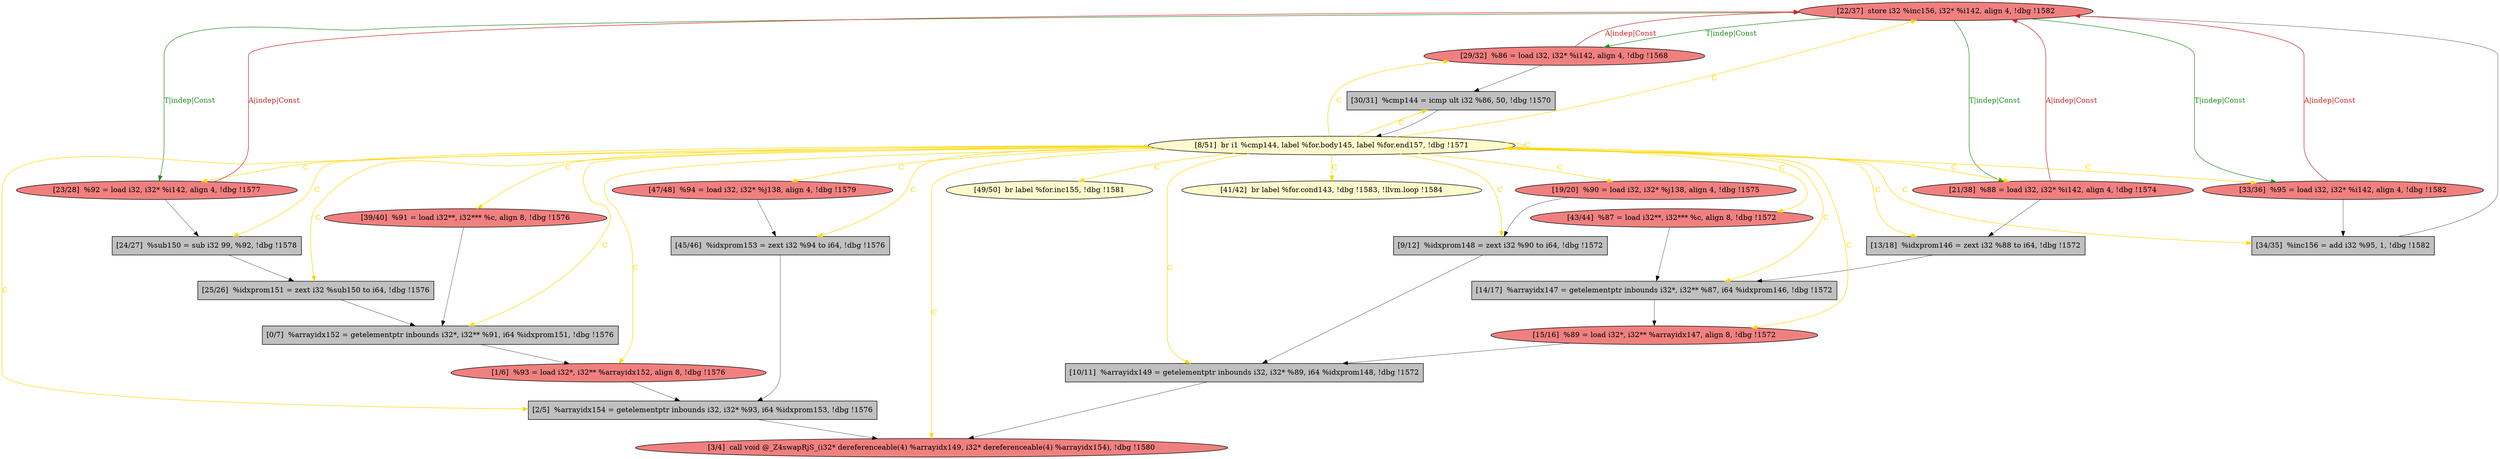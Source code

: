 
digraph G {


node7253 [fillcolor=lightcoral,label="[22/37]  store i32 %inc156, i32* %i142, align 4, !dbg !1582",shape=ellipse,style=filled ]
node7252 [fillcolor=lightcoral,label="[15/16]  %89 = load i32*, i32** %arrayidx147, align 8, !dbg !1572",shape=ellipse,style=filled ]
node7251 [fillcolor=grey,label="[10/11]  %arrayidx149 = getelementptr inbounds i32, i32* %89, i64 %idxprom148, !dbg !1572",shape=rectangle,style=filled ]
node7250 [fillcolor=grey,label="[14/17]  %arrayidx147 = getelementptr inbounds i32*, i32** %87, i64 %idxprom146, !dbg !1572",shape=rectangle,style=filled ]
node7249 [fillcolor=grey,label="[30/31]  %cmp144 = icmp ult i32 %86, 50, !dbg !1570",shape=rectangle,style=filled ]
node7248 [fillcolor=grey,label="[24/27]  %sub150 = sub i32 99, %92, !dbg !1578",shape=rectangle,style=filled ]
node7247 [fillcolor=lightcoral,label="[43/44]  %87 = load i32**, i32*** %c, align 8, !dbg !1572",shape=ellipse,style=filled ]
node7245 [fillcolor=lightcoral,label="[1/6]  %93 = load i32*, i32** %arrayidx152, align 8, !dbg !1576",shape=ellipse,style=filled ]
node7244 [fillcolor=grey,label="[34/35]  %inc156 = add i32 %95, 1, !dbg !1582",shape=rectangle,style=filled ]
node7236 [fillcolor=lightcoral,label="[19/20]  %90 = load i32, i32* %j138, align 4, !dbg !1575",shape=ellipse,style=filled ]
node7240 [fillcolor=lightcoral,label="[3/4]  call void @_Z4swapRjS_(i32* dereferenceable(4) %arrayidx149, i32* dereferenceable(4) %arrayidx154), !dbg !1580",shape=ellipse,style=filled ]
node7231 [fillcolor=grey,label="[45/46]  %idxprom153 = zext i32 %94 to i64, !dbg !1576",shape=rectangle,style=filled ]
node7246 [fillcolor=grey,label="[2/5]  %arrayidx154 = getelementptr inbounds i32, i32* %93, i64 %idxprom153, !dbg !1576",shape=rectangle,style=filled ]
node7238 [fillcolor=lightcoral,label="[47/48]  %94 = load i32, i32* %j138, align 4, !dbg !1579",shape=ellipse,style=filled ]
node7230 [fillcolor=grey,label="[25/26]  %idxprom151 = zext i32 %sub150 to i64, !dbg !1576",shape=rectangle,style=filled ]
node7233 [fillcolor=lightcoral,label="[29/32]  %86 = load i32, i32* %i142, align 4, !dbg !1568",shape=ellipse,style=filled ]
node7229 [fillcolor=lemonchiffon,label="[8/51]  br i1 %cmp144, label %for.body145, label %for.end157, !dbg !1571",shape=ellipse,style=filled ]
node7235 [fillcolor=grey,label="[13/18]  %idxprom146 = zext i32 %88 to i64, !dbg !1572",shape=rectangle,style=filled ]
node7232 [fillcolor=lightcoral,label="[23/28]  %92 = load i32, i32* %i142, align 4, !dbg !1577",shape=ellipse,style=filled ]
node7228 [fillcolor=grey,label="[0/7]  %arrayidx152 = getelementptr inbounds i32*, i32** %91, i64 %idxprom151, !dbg !1576",shape=rectangle,style=filled ]
node7237 [fillcolor=lightcoral,label="[21/38]  %88 = load i32, i32* %i142, align 4, !dbg !1574",shape=ellipse,style=filled ]
node7239 [fillcolor=lightcoral,label="[39/40]  %91 = load i32**, i32*** %c, align 8, !dbg !1576",shape=ellipse,style=filled ]
node7241 [fillcolor=lightcoral,label="[33/36]  %95 = load i32, i32* %i142, align 4, !dbg !1582",shape=ellipse,style=filled ]
node7242 [fillcolor=lemonchiffon,label="[49/50]  br label %for.inc155, !dbg !1581",shape=ellipse,style=filled ]
node7234 [fillcolor=grey,label="[9/12]  %idxprom148 = zext i32 %90 to i64, !dbg !1572",shape=rectangle,style=filled ]
node7243 [fillcolor=lemonchiffon,label="[41/42]  br label %for.cond143, !dbg !1583, !llvm.loop !1584",shape=ellipse,style=filled ]

node7229->node7243 [style=solid,color=gold,label="C",penwidth=1.0,fontcolor=gold ]
node7229->node7244 [style=solid,color=gold,label="C",penwidth=1.0,fontcolor=gold ]
node7229->node7234 [style=solid,color=gold,label="C",penwidth=1.0,fontcolor=gold ]
node7229->node7241 [style=solid,color=gold,label="C",penwidth=1.0,fontcolor=gold ]
node7232->node7253 [style=solid,color=firebrick3,label="A|indep|Const",penwidth=1.0,fontcolor=firebrick3 ]
node7253->node7233 [style=solid,color=forestgreen,label="T|indep|Const",penwidth=1.0,fontcolor=forestgreen ]
node7233->node7253 [style=solid,color=firebrick3,label="A|indep|Const",penwidth=1.0,fontcolor=firebrick3 ]
node7236->node7234 [style=solid,color=black,label="",penwidth=0.5,fontcolor=black ]
node7253->node7232 [style=solid,color=forestgreen,label="T|indep|Const",penwidth=1.0,fontcolor=forestgreen ]
node7237->node7235 [style=solid,color=black,label="",penwidth=0.5,fontcolor=black ]
node7235->node7250 [style=solid,color=black,label="",penwidth=0.5,fontcolor=black ]
node7238->node7231 [style=solid,color=black,label="",penwidth=0.5,fontcolor=black ]
node7232->node7248 [style=solid,color=black,label="",penwidth=0.5,fontcolor=black ]
node7247->node7250 [style=solid,color=black,label="",penwidth=0.5,fontcolor=black ]
node7248->node7230 [style=solid,color=black,label="",penwidth=0.5,fontcolor=black ]
node7229->node7232 [style=solid,color=gold,label="C",penwidth=1.0,fontcolor=gold ]
node7244->node7253 [style=solid,color=black,label="",penwidth=0.5,fontcolor=black ]
node7229->node7247 [style=solid,color=gold,label="C",penwidth=1.0,fontcolor=gold ]
node7251->node7240 [style=solid,color=black,label="",penwidth=0.5,fontcolor=black ]
node7229->node7249 [style=solid,color=gold,label="C",penwidth=1.0,fontcolor=gold ]
node7253->node7237 [style=solid,color=forestgreen,label="T|indep|Const",penwidth=1.0,fontcolor=forestgreen ]
node7229->node7237 [style=solid,color=gold,label="C",penwidth=1.0,fontcolor=gold ]
node7234->node7251 [style=solid,color=black,label="",penwidth=0.5,fontcolor=black ]
node7241->node7244 [style=solid,color=black,label="",penwidth=0.5,fontcolor=black ]
node7229->node7250 [style=solid,color=gold,label="C",penwidth=1.0,fontcolor=gold ]
node7229->node7252 [style=solid,color=gold,label="C",penwidth=1.0,fontcolor=gold ]
node7246->node7240 [style=solid,color=black,label="",penwidth=0.5,fontcolor=black ]
node7229->node7251 [style=solid,color=gold,label="C",penwidth=1.0,fontcolor=gold ]
node7229->node7245 [style=solid,color=gold,label="C",penwidth=1.0,fontcolor=gold ]
node7229->node7228 [style=solid,color=gold,label="C",penwidth=1.0,fontcolor=gold ]
node7229->node7239 [style=solid,color=gold,label="C",penwidth=1.0,fontcolor=gold ]
node7229->node7230 [style=solid,color=gold,label="C",penwidth=1.0,fontcolor=gold ]
node7229->node7236 [style=solid,color=gold,label="C",penwidth=1.0,fontcolor=gold ]
node7229->node7242 [style=solid,color=gold,label="C",penwidth=1.0,fontcolor=gold ]
node7229->node7246 [style=solid,color=gold,label="C",penwidth=1.0,fontcolor=gold ]
node7231->node7246 [style=solid,color=black,label="",penwidth=0.5,fontcolor=black ]
node7239->node7228 [style=solid,color=black,label="",penwidth=0.5,fontcolor=black ]
node7229->node7235 [style=solid,color=gold,label="C",penwidth=1.0,fontcolor=gold ]
node7229->node7248 [style=solid,color=gold,label="C",penwidth=1.0,fontcolor=gold ]
node7249->node7229 [style=solid,color=black,label="",penwidth=0.5,fontcolor=black ]
node7237->node7253 [style=solid,color=firebrick3,label="A|indep|Const",penwidth=1.0,fontcolor=firebrick3 ]
node7245->node7246 [style=solid,color=black,label="",penwidth=0.5,fontcolor=black ]
node7229->node7229 [style=solid,color=gold,label="C",penwidth=1.0,fontcolor=gold ]
node7229->node7233 [style=solid,color=gold,label="C",penwidth=1.0,fontcolor=gold ]
node7250->node7252 [style=solid,color=black,label="",penwidth=0.5,fontcolor=black ]
node7230->node7228 [style=solid,color=black,label="",penwidth=0.5,fontcolor=black ]
node7253->node7241 [style=solid,color=forestgreen,label="T|indep|Const",penwidth=1.0,fontcolor=forestgreen ]
node7229->node7240 [style=solid,color=gold,label="C",penwidth=1.0,fontcolor=gold ]
node7228->node7245 [style=solid,color=black,label="",penwidth=0.5,fontcolor=black ]
node7229->node7238 [style=solid,color=gold,label="C",penwidth=1.0,fontcolor=gold ]
node7252->node7251 [style=solid,color=black,label="",penwidth=0.5,fontcolor=black ]
node7233->node7249 [style=solid,color=black,label="",penwidth=0.5,fontcolor=black ]
node7229->node7253 [style=solid,color=gold,label="C",penwidth=1.0,fontcolor=gold ]
node7241->node7253 [style=solid,color=firebrick3,label="A|indep|Const",penwidth=1.0,fontcolor=firebrick3 ]
node7229->node7231 [style=solid,color=gold,label="C",penwidth=1.0,fontcolor=gold ]


}
